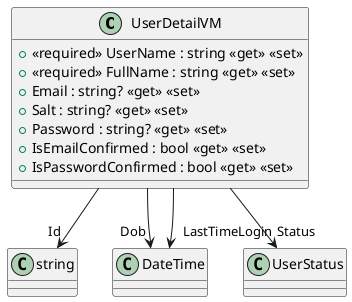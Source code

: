 @startuml
class UserDetailVM {
    + <<required>> UserName : string <<get>> <<set>>
    + <<required>> FullName : string <<get>> <<set>>
    + Email : string? <<get>> <<set>>
    + Salt : string? <<get>> <<set>>
    + Password : string? <<get>> <<set>>
    + IsEmailConfirmed : bool <<get>> <<set>>
    + IsPasswordConfirmed : bool <<get>> <<set>>
}
UserDetailVM --> "Id" string
UserDetailVM --> "Dob" DateTime
UserDetailVM --> "LastTimeLogin" DateTime
UserDetailVM --> "Status" UserStatus
@enduml

